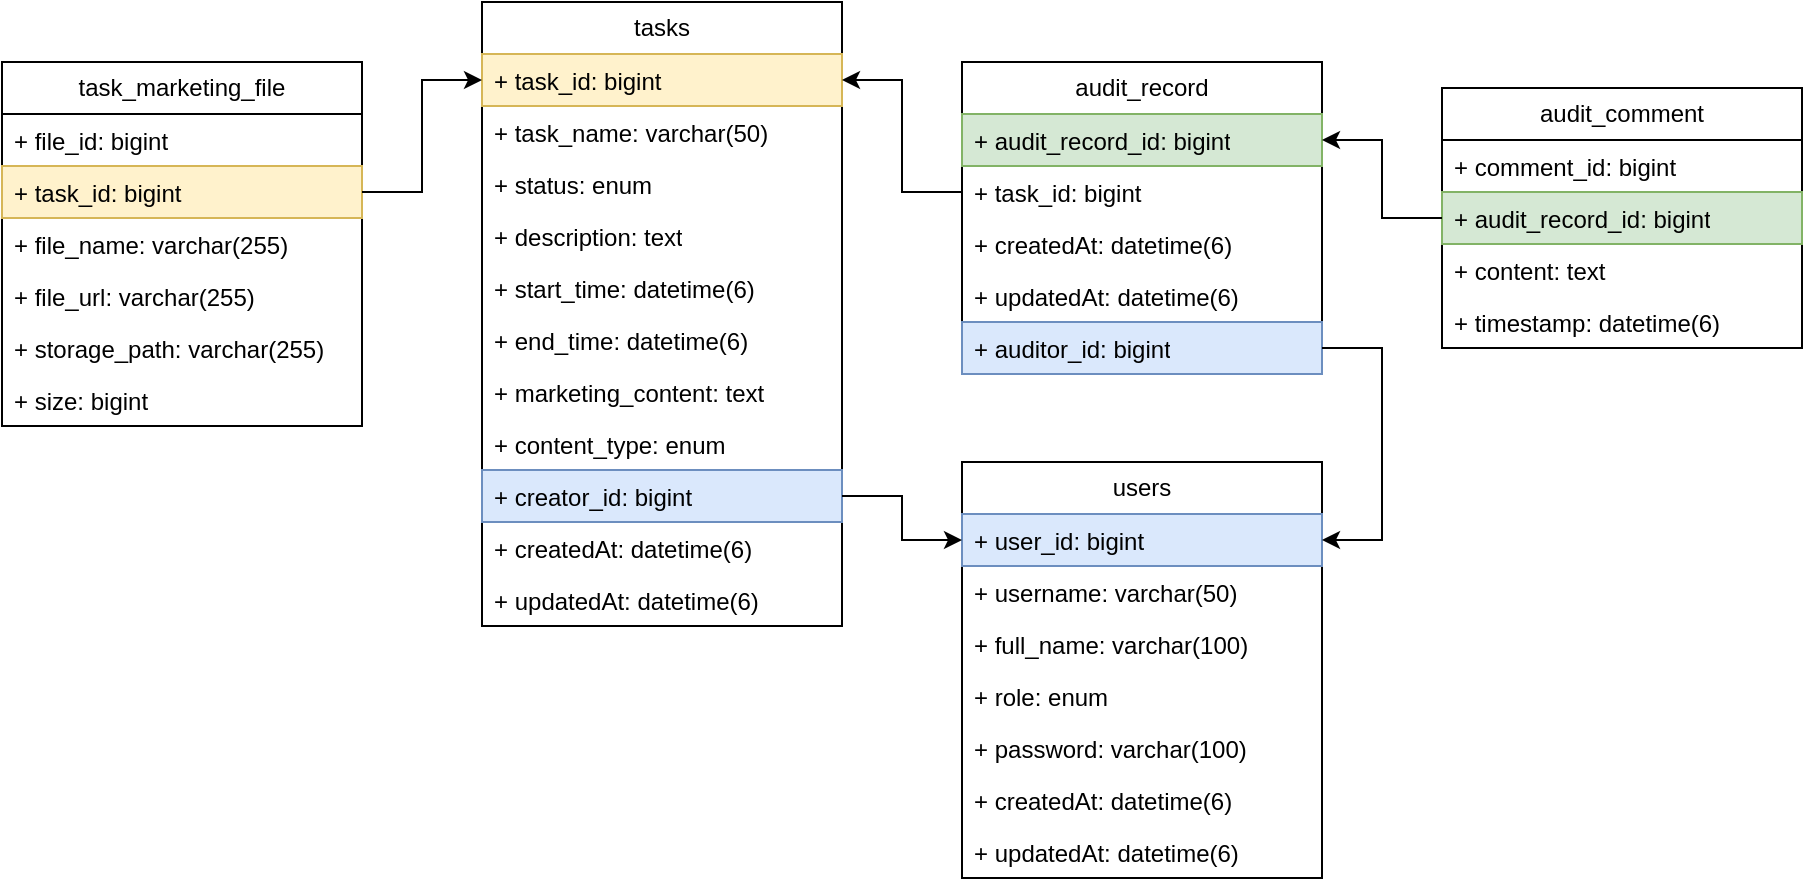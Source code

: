 <mxfile version="27.1.1">
  <diagram name="第 1 页" id="lErpKHvNXF36ces_65nF">
    <mxGraphModel dx="848" dy="603" grid="1" gridSize="10" guides="1" tooltips="1" connect="1" arrows="1" fold="1" page="1" pageScale="1" pageWidth="1169" pageHeight="827" math="0" shadow="0">
      <root>
        <mxCell id="0" />
        <mxCell id="1" parent="0" />
        <mxCell id="uS-PMosrbycqFjt0qgs3-59" value="tasks" style="swimlane;fontStyle=0;childLayout=stackLayout;horizontal=1;startSize=26;fillColor=none;horizontalStack=0;resizeParent=1;resizeParentMax=0;resizeLast=0;collapsible=1;marginBottom=0;whiteSpace=wrap;html=1;" vertex="1" parent="1">
          <mxGeometry x="360" y="80" width="180" height="312" as="geometry">
            <mxRectangle x="180" y="120" width="70" height="30" as="alternateBounds" />
          </mxGeometry>
        </mxCell>
        <mxCell id="uS-PMosrbycqFjt0qgs3-60" value="+ task_id: bigint" style="text;strokeColor=#d6b656;fillColor=#fff2cc;align=left;verticalAlign=top;spacingLeft=4;spacingRight=4;overflow=hidden;rotatable=0;points=[[0,0.5],[1,0.5]];portConstraint=eastwest;whiteSpace=wrap;html=1;" vertex="1" parent="uS-PMosrbycqFjt0qgs3-59">
          <mxGeometry y="26" width="180" height="26" as="geometry" />
        </mxCell>
        <mxCell id="uS-PMosrbycqFjt0qgs3-61" value="+ task_name: varchar(50)" style="text;strokeColor=none;fillColor=none;align=left;verticalAlign=top;spacingLeft=4;spacingRight=4;overflow=hidden;rotatable=0;points=[[0,0.5],[1,0.5]];portConstraint=eastwest;whiteSpace=wrap;html=1;" vertex="1" parent="uS-PMosrbycqFjt0qgs3-59">
          <mxGeometry y="52" width="180" height="26" as="geometry" />
        </mxCell>
        <mxCell id="uS-PMosrbycqFjt0qgs3-62" value="+ status: enum" style="text;strokeColor=none;fillColor=none;align=left;verticalAlign=top;spacingLeft=4;spacingRight=4;overflow=hidden;rotatable=0;points=[[0,0.5],[1,0.5]];portConstraint=eastwest;whiteSpace=wrap;html=1;" vertex="1" parent="uS-PMosrbycqFjt0qgs3-59">
          <mxGeometry y="78" width="180" height="26" as="geometry" />
        </mxCell>
        <mxCell id="uS-PMosrbycqFjt0qgs3-66" value="+ description: text" style="text;strokeColor=none;fillColor=none;align=left;verticalAlign=top;spacingLeft=4;spacingRight=4;overflow=hidden;rotatable=0;points=[[0,0.5],[1,0.5]];portConstraint=eastwest;whiteSpace=wrap;html=1;" vertex="1" parent="uS-PMosrbycqFjt0qgs3-59">
          <mxGeometry y="104" width="180" height="26" as="geometry" />
        </mxCell>
        <mxCell id="uS-PMosrbycqFjt0qgs3-68" value="+ start_time: datetime(6)" style="text;strokeColor=none;fillColor=none;align=left;verticalAlign=top;spacingLeft=4;spacingRight=4;overflow=hidden;rotatable=0;points=[[0,0.5],[1,0.5]];portConstraint=eastwest;whiteSpace=wrap;html=1;" vertex="1" parent="uS-PMosrbycqFjt0qgs3-59">
          <mxGeometry y="130" width="180" height="26" as="geometry" />
        </mxCell>
        <mxCell id="uS-PMosrbycqFjt0qgs3-69" value="+ end_time: datetime(6)" style="text;strokeColor=none;fillColor=none;align=left;verticalAlign=top;spacingLeft=4;spacingRight=4;overflow=hidden;rotatable=0;points=[[0,0.5],[1,0.5]];portConstraint=eastwest;whiteSpace=wrap;html=1;" vertex="1" parent="uS-PMosrbycqFjt0qgs3-59">
          <mxGeometry y="156" width="180" height="26" as="geometry" />
        </mxCell>
        <mxCell id="uS-PMosrbycqFjt0qgs3-71" value="+ marketing_content: text" style="text;strokeColor=none;fillColor=none;align=left;verticalAlign=top;spacingLeft=4;spacingRight=4;overflow=hidden;rotatable=0;points=[[0,0.5],[1,0.5]];portConstraint=eastwest;whiteSpace=wrap;html=1;" vertex="1" parent="uS-PMosrbycqFjt0qgs3-59">
          <mxGeometry y="182" width="180" height="26" as="geometry" />
        </mxCell>
        <mxCell id="uS-PMosrbycqFjt0qgs3-72" value="+ content_type: enum" style="text;strokeColor=none;fillColor=none;align=left;verticalAlign=top;spacingLeft=4;spacingRight=4;overflow=hidden;rotatable=0;points=[[0,0.5],[1,0.5]];portConstraint=eastwest;whiteSpace=wrap;html=1;" vertex="1" parent="uS-PMosrbycqFjt0qgs3-59">
          <mxGeometry y="208" width="180" height="26" as="geometry" />
        </mxCell>
        <mxCell id="uS-PMosrbycqFjt0qgs3-65" value="+ creator_id: bigint" style="text;strokeColor=#6c8ebf;fillColor=#dae8fc;align=left;verticalAlign=top;spacingLeft=4;spacingRight=4;overflow=hidden;rotatable=0;points=[[0,0.5],[1,0.5]];portConstraint=eastwest;whiteSpace=wrap;html=1;" vertex="1" parent="uS-PMosrbycqFjt0qgs3-59">
          <mxGeometry y="234" width="180" height="26" as="geometry" />
        </mxCell>
        <mxCell id="uS-PMosrbycqFjt0qgs3-67" value="+ createdAt: datetime(6)" style="text;strokeColor=none;fillColor=none;align=left;verticalAlign=top;spacingLeft=4;spacingRight=4;overflow=hidden;rotatable=0;points=[[0,0.5],[1,0.5]];portConstraint=eastwest;whiteSpace=wrap;html=1;" vertex="1" parent="uS-PMosrbycqFjt0qgs3-59">
          <mxGeometry y="260" width="180" height="26" as="geometry" />
        </mxCell>
        <mxCell id="uS-PMosrbycqFjt0qgs3-73" value="+ updatedAt: datetime(6)" style="text;strokeColor=none;fillColor=none;align=left;verticalAlign=top;spacingLeft=4;spacingRight=4;overflow=hidden;rotatable=0;points=[[0,0.5],[1,0.5]];portConstraint=eastwest;whiteSpace=wrap;html=1;" vertex="1" parent="uS-PMosrbycqFjt0qgs3-59">
          <mxGeometry y="286" width="180" height="26" as="geometry" />
        </mxCell>
        <mxCell id="uS-PMosrbycqFjt0qgs3-74" value="task_marketing_file" style="swimlane;fontStyle=0;childLayout=stackLayout;horizontal=1;startSize=26;fillColor=none;horizontalStack=0;resizeParent=1;resizeParentMax=0;resizeLast=0;collapsible=1;marginBottom=0;whiteSpace=wrap;html=1;" vertex="1" parent="1">
          <mxGeometry x="120" y="110" width="180" height="182" as="geometry" />
        </mxCell>
        <mxCell id="uS-PMosrbycqFjt0qgs3-86" value="+ file_id: bigint" style="text;strokeColor=none;fillColor=none;align=left;verticalAlign=top;spacingLeft=4;spacingRight=4;overflow=hidden;rotatable=0;points=[[0,0.5],[1,0.5]];portConstraint=eastwest;whiteSpace=wrap;html=1;" vertex="1" parent="uS-PMosrbycqFjt0qgs3-74">
          <mxGeometry y="26" width="180" height="26" as="geometry" />
        </mxCell>
        <mxCell id="uS-PMosrbycqFjt0qgs3-80" value="+ task_id: bigint" style="text;strokeColor=#d6b656;fillColor=#fff2cc;align=left;verticalAlign=top;spacingLeft=4;spacingRight=4;overflow=hidden;rotatable=0;points=[[0,0.5],[1,0.5]];portConstraint=eastwest;whiteSpace=wrap;html=1;" vertex="1" parent="uS-PMosrbycqFjt0qgs3-74">
          <mxGeometry y="52" width="180" height="26" as="geometry" />
        </mxCell>
        <mxCell id="uS-PMosrbycqFjt0qgs3-76" value="+ file_name: varchar(255)" style="text;strokeColor=none;fillColor=none;align=left;verticalAlign=top;spacingLeft=4;spacingRight=4;overflow=hidden;rotatable=0;points=[[0,0.5],[1,0.5]];portConstraint=eastwest;whiteSpace=wrap;html=1;" vertex="1" parent="uS-PMosrbycqFjt0qgs3-74">
          <mxGeometry y="78" width="180" height="26" as="geometry" />
        </mxCell>
        <mxCell id="uS-PMosrbycqFjt0qgs3-77" value="+ file_url: varchar(255)" style="text;strokeColor=none;fillColor=none;align=left;verticalAlign=top;spacingLeft=4;spacingRight=4;overflow=hidden;rotatable=0;points=[[0,0.5],[1,0.5]];portConstraint=eastwest;whiteSpace=wrap;html=1;" vertex="1" parent="uS-PMosrbycqFjt0qgs3-74">
          <mxGeometry y="104" width="180" height="26" as="geometry" />
        </mxCell>
        <mxCell id="uS-PMosrbycqFjt0qgs3-78" value="+ storage_path: varchar(255)" style="text;strokeColor=none;fillColor=none;align=left;verticalAlign=top;spacingLeft=4;spacingRight=4;overflow=hidden;rotatable=0;points=[[0,0.5],[1,0.5]];portConstraint=eastwest;whiteSpace=wrap;html=1;" vertex="1" parent="uS-PMosrbycqFjt0qgs3-74">
          <mxGeometry y="130" width="180" height="26" as="geometry" />
        </mxCell>
        <mxCell id="uS-PMosrbycqFjt0qgs3-79" value="+ size: bigint" style="text;strokeColor=none;fillColor=none;align=left;verticalAlign=top;spacingLeft=4;spacingRight=4;overflow=hidden;rotatable=0;points=[[0,0.5],[1,0.5]];portConstraint=eastwest;whiteSpace=wrap;html=1;" vertex="1" parent="uS-PMosrbycqFjt0qgs3-74">
          <mxGeometry y="156" width="180" height="26" as="geometry" />
        </mxCell>
        <mxCell id="uS-PMosrbycqFjt0qgs3-87" value="audit_record" style="swimlane;fontStyle=0;childLayout=stackLayout;horizontal=1;startSize=26;fillColor=none;horizontalStack=0;resizeParent=1;resizeParentMax=0;resizeLast=0;collapsible=1;marginBottom=0;whiteSpace=wrap;html=1;" vertex="1" parent="1">
          <mxGeometry x="600" y="110" width="180" height="156" as="geometry" />
        </mxCell>
        <mxCell id="uS-PMosrbycqFjt0qgs3-88" value="+ audit_record_id: bigint" style="text;strokeColor=#82b366;fillColor=#d5e8d4;align=left;verticalAlign=top;spacingLeft=4;spacingRight=4;overflow=hidden;rotatable=0;points=[[0,0.5],[1,0.5]];portConstraint=eastwest;whiteSpace=wrap;html=1;" vertex="1" parent="uS-PMosrbycqFjt0qgs3-87">
          <mxGeometry y="26" width="180" height="26" as="geometry" />
        </mxCell>
        <mxCell id="uS-PMosrbycqFjt0qgs3-90" value="+ task_id: bigint" style="text;strokeColor=none;fillColor=none;align=left;verticalAlign=top;spacingLeft=4;spacingRight=4;overflow=hidden;rotatable=0;points=[[0,0.5],[1,0.5]];portConstraint=eastwest;whiteSpace=wrap;html=1;" vertex="1" parent="uS-PMosrbycqFjt0qgs3-87">
          <mxGeometry y="52" width="180" height="26" as="geometry" />
        </mxCell>
        <mxCell id="uS-PMosrbycqFjt0qgs3-94" value="+ createdAt: datetime(6)" style="text;strokeColor=none;fillColor=none;align=left;verticalAlign=top;spacingLeft=4;spacingRight=4;overflow=hidden;rotatable=0;points=[[0,0.5],[1,0.5]];portConstraint=eastwest;whiteSpace=wrap;html=1;" vertex="1" parent="uS-PMosrbycqFjt0qgs3-87">
          <mxGeometry y="78" width="180" height="26" as="geometry" />
        </mxCell>
        <mxCell id="uS-PMosrbycqFjt0qgs3-95" value="+ updatedAt: datetime(6)" style="text;strokeColor=none;fillColor=none;align=left;verticalAlign=top;spacingLeft=4;spacingRight=4;overflow=hidden;rotatable=0;points=[[0,0.5],[1,0.5]];portConstraint=eastwest;whiteSpace=wrap;html=1;" vertex="1" parent="uS-PMosrbycqFjt0qgs3-87">
          <mxGeometry y="104" width="180" height="26" as="geometry" />
        </mxCell>
        <mxCell id="uS-PMosrbycqFjt0qgs3-89" value="+ auditor_id: bigint" style="text;strokeColor=#6c8ebf;fillColor=#dae8fc;align=left;verticalAlign=top;spacingLeft=4;spacingRight=4;overflow=hidden;rotatable=0;points=[[0,0.5],[1,0.5]];portConstraint=eastwest;whiteSpace=wrap;html=1;" vertex="1" parent="uS-PMosrbycqFjt0qgs3-87">
          <mxGeometry y="130" width="180" height="26" as="geometry" />
        </mxCell>
        <mxCell id="uS-PMosrbycqFjt0qgs3-96" value="users" style="swimlane;fontStyle=0;childLayout=stackLayout;horizontal=1;startSize=26;fillColor=none;horizontalStack=0;resizeParent=1;resizeParentMax=0;resizeLast=0;collapsible=1;marginBottom=0;whiteSpace=wrap;html=1;" vertex="1" parent="1">
          <mxGeometry x="600" y="310" width="180" height="208" as="geometry" />
        </mxCell>
        <mxCell id="uS-PMosrbycqFjt0qgs3-97" value="+ user_id: bigint" style="text;strokeColor=#6c8ebf;fillColor=#dae8fc;align=left;verticalAlign=top;spacingLeft=4;spacingRight=4;overflow=hidden;rotatable=0;points=[[0,0.5],[1,0.5]];portConstraint=eastwest;whiteSpace=wrap;html=1;" vertex="1" parent="uS-PMosrbycqFjt0qgs3-96">
          <mxGeometry y="26" width="180" height="26" as="geometry" />
        </mxCell>
        <mxCell id="uS-PMosrbycqFjt0qgs3-99" value="+ username: varchar(50)" style="text;strokeColor=none;fillColor=none;align=left;verticalAlign=top;spacingLeft=4;spacingRight=4;overflow=hidden;rotatable=0;points=[[0,0.5],[1,0.5]];portConstraint=eastwest;whiteSpace=wrap;html=1;" vertex="1" parent="uS-PMosrbycqFjt0qgs3-96">
          <mxGeometry y="52" width="180" height="26" as="geometry" />
        </mxCell>
        <mxCell id="uS-PMosrbycqFjt0qgs3-102" value="+ full_name: varchar(100)" style="text;strokeColor=none;fillColor=none;align=left;verticalAlign=top;spacingLeft=4;spacingRight=4;overflow=hidden;rotatable=0;points=[[0,0.5],[1,0.5]];portConstraint=eastwest;whiteSpace=wrap;html=1;" vertex="1" parent="uS-PMosrbycqFjt0qgs3-96">
          <mxGeometry y="78" width="180" height="26" as="geometry" />
        </mxCell>
        <mxCell id="uS-PMosrbycqFjt0qgs3-108" value="+ role: enum" style="text;strokeColor=none;fillColor=none;align=left;verticalAlign=top;spacingLeft=4;spacingRight=4;overflow=hidden;rotatable=0;points=[[0,0.5],[1,0.5]];portConstraint=eastwest;whiteSpace=wrap;html=1;" vertex="1" parent="uS-PMosrbycqFjt0qgs3-96">
          <mxGeometry y="104" width="180" height="26" as="geometry" />
        </mxCell>
        <mxCell id="uS-PMosrbycqFjt0qgs3-107" value="+ password: varchar(100)" style="text;strokeColor=none;fillColor=none;align=left;verticalAlign=top;spacingLeft=4;spacingRight=4;overflow=hidden;rotatable=0;points=[[0,0.5],[1,0.5]];portConstraint=eastwest;whiteSpace=wrap;html=1;" vertex="1" parent="uS-PMosrbycqFjt0qgs3-96">
          <mxGeometry y="130" width="180" height="26" as="geometry" />
        </mxCell>
        <mxCell id="uS-PMosrbycqFjt0qgs3-100" value="+ createdAt: datetime(6)" style="text;strokeColor=none;fillColor=none;align=left;verticalAlign=top;spacingLeft=4;spacingRight=4;overflow=hidden;rotatable=0;points=[[0,0.5],[1,0.5]];portConstraint=eastwest;whiteSpace=wrap;html=1;" vertex="1" parent="uS-PMosrbycqFjt0qgs3-96">
          <mxGeometry y="156" width="180" height="26" as="geometry" />
        </mxCell>
        <mxCell id="uS-PMosrbycqFjt0qgs3-101" value="+ updatedAt: datetime(6)" style="text;strokeColor=none;fillColor=none;align=left;verticalAlign=top;spacingLeft=4;spacingRight=4;overflow=hidden;rotatable=0;points=[[0,0.5],[1,0.5]];portConstraint=eastwest;whiteSpace=wrap;html=1;" vertex="1" parent="uS-PMosrbycqFjt0qgs3-96">
          <mxGeometry y="182" width="180" height="26" as="geometry" />
        </mxCell>
        <mxCell id="uS-PMosrbycqFjt0qgs3-109" value="audit_comment" style="swimlane;fontStyle=0;childLayout=stackLayout;horizontal=1;startSize=26;fillColor=none;horizontalStack=0;resizeParent=1;resizeParentMax=0;resizeLast=0;collapsible=1;marginBottom=0;whiteSpace=wrap;html=1;" vertex="1" parent="1">
          <mxGeometry x="840" y="123" width="180" height="130" as="geometry" />
        </mxCell>
        <mxCell id="uS-PMosrbycqFjt0qgs3-111" value="+ comment_id: bigint" style="text;strokeColor=none;fillColor=none;align=left;verticalAlign=top;spacingLeft=4;spacingRight=4;overflow=hidden;rotatable=0;points=[[0,0.5],[1,0.5]];portConstraint=eastwest;whiteSpace=wrap;html=1;" vertex="1" parent="uS-PMosrbycqFjt0qgs3-109">
          <mxGeometry y="26" width="180" height="26" as="geometry" />
        </mxCell>
        <mxCell id="uS-PMosrbycqFjt0qgs3-110" value="+ audit_record_id: bigint" style="text;strokeColor=#82b366;fillColor=#d5e8d4;align=left;verticalAlign=top;spacingLeft=4;spacingRight=4;overflow=hidden;rotatable=0;points=[[0,0.5],[1,0.5]];portConstraint=eastwest;whiteSpace=wrap;html=1;" vertex="1" parent="uS-PMosrbycqFjt0qgs3-109">
          <mxGeometry y="52" width="180" height="26" as="geometry" />
        </mxCell>
        <mxCell id="uS-PMosrbycqFjt0qgs3-112" value="+ content: text" style="text;strokeColor=none;fillColor=none;align=left;verticalAlign=top;spacingLeft=4;spacingRight=4;overflow=hidden;rotatable=0;points=[[0,0.5],[1,0.5]];portConstraint=eastwest;whiteSpace=wrap;html=1;" vertex="1" parent="uS-PMosrbycqFjt0qgs3-109">
          <mxGeometry y="78" width="180" height="26" as="geometry" />
        </mxCell>
        <mxCell id="uS-PMosrbycqFjt0qgs3-113" value="+ timestamp: datetime(6)" style="text;strokeColor=none;fillColor=none;align=left;verticalAlign=top;spacingLeft=4;spacingRight=4;overflow=hidden;rotatable=0;points=[[0,0.5],[1,0.5]];portConstraint=eastwest;whiteSpace=wrap;html=1;" vertex="1" parent="uS-PMosrbycqFjt0qgs3-109">
          <mxGeometry y="104" width="180" height="26" as="geometry" />
        </mxCell>
        <mxCell id="uS-PMosrbycqFjt0qgs3-116" style="edgeStyle=orthogonalEdgeStyle;rounded=0;orthogonalLoop=1;jettySize=auto;html=1;exitX=1;exitY=0.5;exitDx=0;exitDy=0;entryX=0;entryY=0.5;entryDx=0;entryDy=0;endArrow=none;startFill=1;startArrow=classic;" edge="1" parent="1" source="uS-PMosrbycqFjt0qgs3-60" target="uS-PMosrbycqFjt0qgs3-90">
          <mxGeometry relative="1" as="geometry" />
        </mxCell>
        <mxCell id="uS-PMosrbycqFjt0qgs3-118" style="edgeStyle=orthogonalEdgeStyle;rounded=0;orthogonalLoop=1;jettySize=auto;html=1;exitX=1;exitY=0.5;exitDx=0;exitDy=0;entryX=0;entryY=0.5;entryDx=0;entryDy=0;endArrow=classic;startFill=0;endFill=1;" edge="1" parent="1" source="uS-PMosrbycqFjt0qgs3-65" target="uS-PMosrbycqFjt0qgs3-97">
          <mxGeometry relative="1" as="geometry" />
        </mxCell>
        <mxCell id="uS-PMosrbycqFjt0qgs3-119" style="edgeStyle=orthogonalEdgeStyle;rounded=0;orthogonalLoop=1;jettySize=auto;html=1;exitX=1;exitY=0.5;exitDx=0;exitDy=0;entryX=1;entryY=0.5;entryDx=0;entryDy=0;endArrow=classic;startFill=0;endFill=1;" edge="1" parent="1" source="uS-PMosrbycqFjt0qgs3-89" target="uS-PMosrbycqFjt0qgs3-97">
          <mxGeometry relative="1" as="geometry">
            <Array as="points">
              <mxPoint x="810" y="253" />
              <mxPoint x="810" y="349" />
            </Array>
          </mxGeometry>
        </mxCell>
        <mxCell id="uS-PMosrbycqFjt0qgs3-120" style="edgeStyle=orthogonalEdgeStyle;rounded=0;orthogonalLoop=1;jettySize=auto;html=1;exitX=1;exitY=0.5;exitDx=0;exitDy=0;entryX=0;entryY=0.5;entryDx=0;entryDy=0;endArrow=classic;startFill=0;endFill=1;" edge="1" parent="1" source="uS-PMosrbycqFjt0qgs3-80" target="uS-PMosrbycqFjt0qgs3-60">
          <mxGeometry relative="1" as="geometry" />
        </mxCell>
        <mxCell id="uS-PMosrbycqFjt0qgs3-121" style="edgeStyle=orthogonalEdgeStyle;rounded=0;orthogonalLoop=1;jettySize=auto;html=1;exitX=0;exitY=0.5;exitDx=0;exitDy=0;entryX=1;entryY=0.5;entryDx=0;entryDy=0;endArrow=classic;startFill=0;endFill=1;" edge="1" parent="1" source="uS-PMosrbycqFjt0qgs3-110" target="uS-PMosrbycqFjt0qgs3-88">
          <mxGeometry relative="1" as="geometry" />
        </mxCell>
      </root>
    </mxGraphModel>
  </diagram>
</mxfile>
